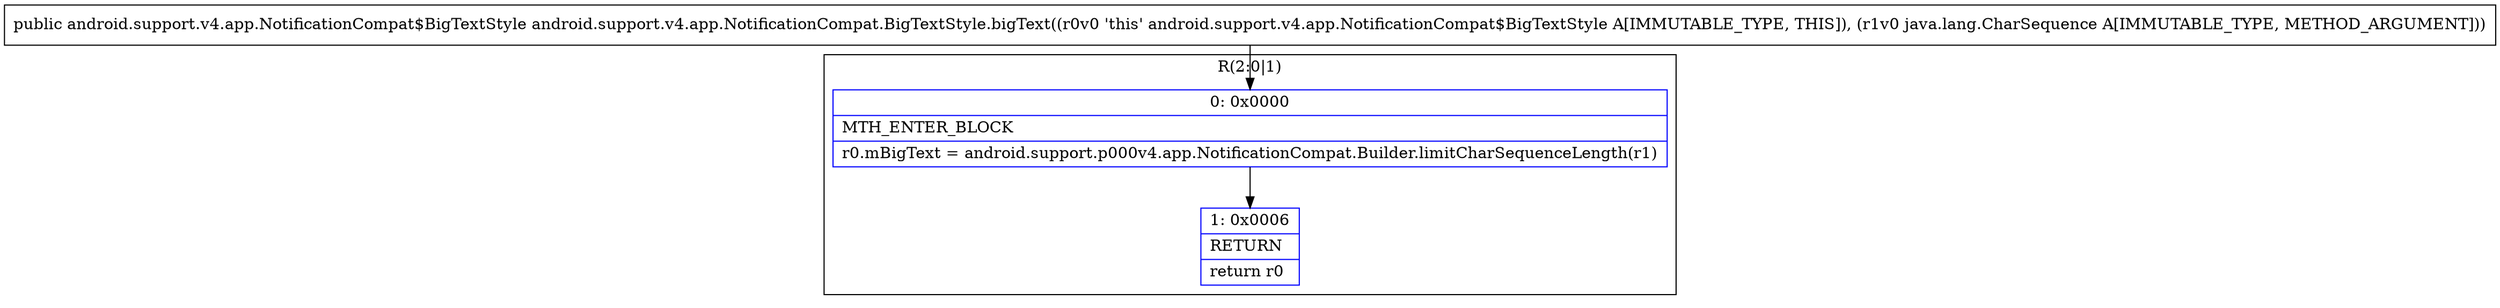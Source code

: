 digraph "CFG forandroid.support.v4.app.NotificationCompat.BigTextStyle.bigText(Ljava\/lang\/CharSequence;)Landroid\/support\/v4\/app\/NotificationCompat$BigTextStyle;" {
subgraph cluster_Region_327414798 {
label = "R(2:0|1)";
node [shape=record,color=blue];
Node_0 [shape=record,label="{0\:\ 0x0000|MTH_ENTER_BLOCK\l|r0.mBigText = android.support.p000v4.app.NotificationCompat.Builder.limitCharSequenceLength(r1)\l}"];
Node_1 [shape=record,label="{1\:\ 0x0006|RETURN\l|return r0\l}"];
}
MethodNode[shape=record,label="{public android.support.v4.app.NotificationCompat$BigTextStyle android.support.v4.app.NotificationCompat.BigTextStyle.bigText((r0v0 'this' android.support.v4.app.NotificationCompat$BigTextStyle A[IMMUTABLE_TYPE, THIS]), (r1v0 java.lang.CharSequence A[IMMUTABLE_TYPE, METHOD_ARGUMENT])) }"];
MethodNode -> Node_0;
Node_0 -> Node_1;
}

